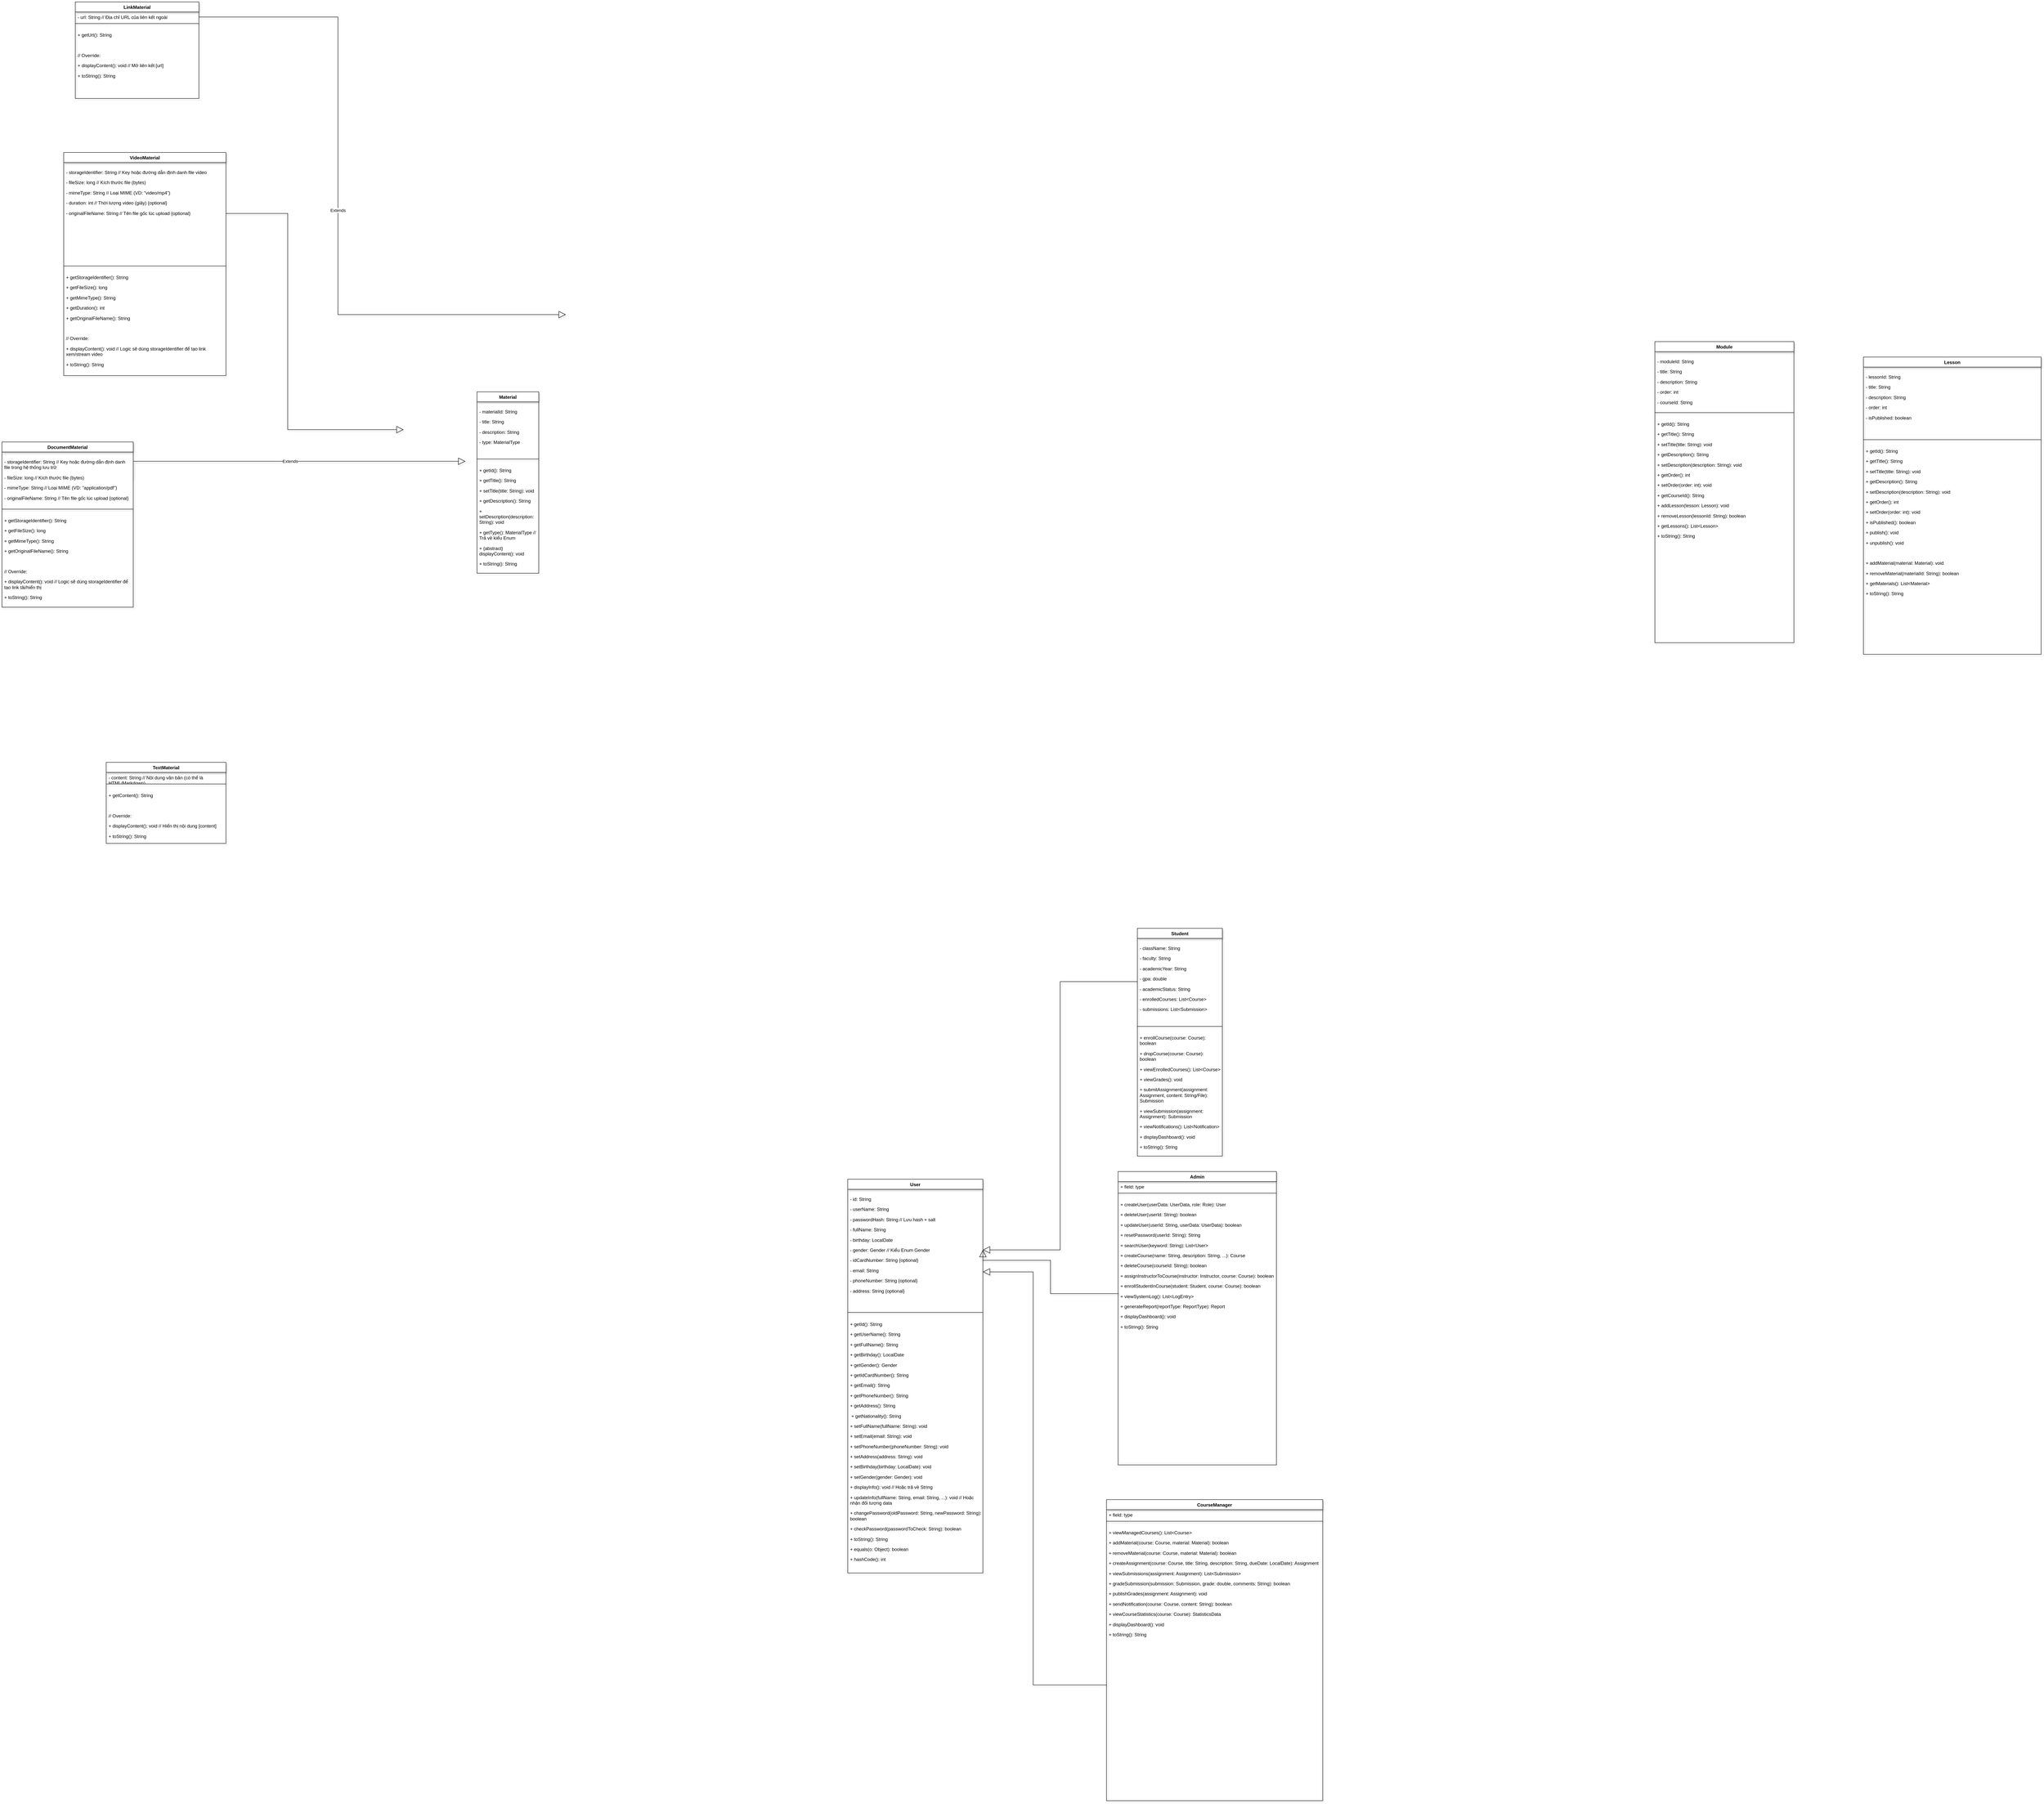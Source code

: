 <mxfile version="26.2.2">
  <diagram name="Page-1" id="1xVnO6OTS2RvEFYM70UW">
    <mxGraphModel dx="4930" dy="4628" grid="1" gridSize="10" guides="1" tooltips="1" connect="1" arrows="1" fold="1" page="1" pageScale="1" pageWidth="850" pageHeight="1100" math="0" shadow="0">
      <root>
        <mxCell id="0" />
        <mxCell id="1" parent="0" />
        <mxCell id="vWdL1QEMe_n-aXKPp4n5-1" value="User" style="swimlane;fontStyle=1;align=center;verticalAlign=top;childLayout=stackLayout;horizontal=1;startSize=26;horizontalStack=0;resizeParent=1;resizeParentMax=0;resizeLast=0;collapsible=1;marginBottom=0;whiteSpace=wrap;html=1;shadow=1;" vertex="1" parent="1">
          <mxGeometry x="190" y="60" width="350" height="1020" as="geometry" />
        </mxCell>
        <mxCell id="vWdL1QEMe_n-aXKPp4n5-2" value="&lt;div&gt;&lt;p&gt;- id: String&lt;/p&gt;&lt;p&gt;- userName: String&lt;/p&gt;&lt;p&gt;- passwordHash: String // Lưu hash + salt&lt;/p&gt;&lt;p&gt;- fullName: String&lt;/p&gt;&lt;p&gt;- birthday: LocalDate&lt;/p&gt;&lt;p&gt;- gender: Gender       // Kiểu Enum Gender&lt;/p&gt;&lt;p&gt;- idCardNumber: String {optional}&lt;/p&gt;&lt;p&gt;- email: String&lt;/p&gt;&lt;p&gt;- phoneNumber: String {optional}&lt;/p&gt;&lt;p&gt;- address: String {optional}&lt;/p&gt;&lt;/div&gt;" style="text;strokeColor=none;fillColor=none;align=left;verticalAlign=top;spacingLeft=4;spacingRight=4;overflow=hidden;rotatable=0;points=[[0,0.5],[1,0.5]];portConstraint=eastwest;whiteSpace=wrap;html=1;shadow=1;" vertex="1" parent="vWdL1QEMe_n-aXKPp4n5-1">
          <mxGeometry y="26" width="350" height="314" as="geometry" />
        </mxCell>
        <mxCell id="vWdL1QEMe_n-aXKPp4n5-3" value="" style="line;strokeWidth=1;fillColor=none;align=left;verticalAlign=middle;spacingTop=-1;spacingLeft=3;spacingRight=3;rotatable=0;labelPosition=right;points=[];portConstraint=eastwest;strokeColor=inherit;shadow=1;" vertex="1" parent="vWdL1QEMe_n-aXKPp4n5-1">
          <mxGeometry y="340" width="350" height="10" as="geometry" />
        </mxCell>
        <mxCell id="vWdL1QEMe_n-aXKPp4n5-4" value="&lt;p&gt;+ getId(): String&lt;/p&gt;&lt;p&gt;+ getUserName(): String&lt;/p&gt;&lt;p&gt;+ getFullName(): String&lt;/p&gt;&lt;p&gt;+ getBirthday(): LocalDate&lt;/p&gt;&lt;p&gt;+ getGender(): Gender&lt;/p&gt;&lt;p&gt;+ getIdCardNumber(): String&lt;/p&gt;&lt;p&gt;+ getEmail(): String&lt;/p&gt;&lt;p&gt;+ getPhoneNumber(): String&lt;/p&gt;&lt;p&gt;+ getAddress(): String&lt;/p&gt;&lt;p&gt;&amp;nbsp;+ getNationality(): String&lt;/p&gt;&lt;p&gt;+ setFullName(fullName: String): void&lt;/p&gt;&lt;p&gt;+ setEmail(email: String): void&lt;/p&gt;&lt;p&gt;+ setPhoneNumber(phoneNumber: String): void&lt;/p&gt;&lt;p&gt;+ setAddress(address: String): void&lt;/p&gt;&lt;p&gt;+ setBirthday(birthday: LocalDate): void&lt;/p&gt;&lt;p&gt;+ setGender(gender: Gender): void&lt;/p&gt;&lt;p&gt;+ displayInfo(): void // Hoặc trả về String&lt;/p&gt;&lt;p&gt;+ updateInfo(fullName: String, email: String, ...): void // Hoặc nhận đối tượng data&lt;/p&gt;&lt;p&gt;+ changePassword(oldPassword: String, newPassword: String): boolean&lt;/p&gt;&lt;p&gt;+ checkPassword(passwordToCheck: String): boolean&lt;/p&gt;&lt;p&gt;+ toString(): String&lt;/p&gt;&lt;p&gt;+ equals(o: Object): boolean&lt;/p&gt;&lt;p&gt;+ hashCode(): int&amp;nbsp;&lt;/p&gt;" style="text;strokeColor=none;fillColor=none;align=left;verticalAlign=top;spacingLeft=4;spacingRight=4;overflow=hidden;rotatable=0;points=[[0,0.5],[1,0.5]];portConstraint=eastwest;whiteSpace=wrap;html=1;shadow=1;" vertex="1" parent="vWdL1QEMe_n-aXKPp4n5-1">
          <mxGeometry y="350" width="350" height="670" as="geometry" />
        </mxCell>
        <mxCell id="vWdL1QEMe_n-aXKPp4n5-6" value="Student" style="swimlane;fontStyle=1;align=center;verticalAlign=top;childLayout=stackLayout;horizontal=1;startSize=26;horizontalStack=0;resizeParent=1;resizeParentMax=0;resizeLast=0;collapsible=1;marginBottom=0;whiteSpace=wrap;html=1;shadow=1;" vertex="1" parent="1">
          <mxGeometry x="940" y="-590" width="220" height="590" as="geometry" />
        </mxCell>
        <mxCell id="vWdL1QEMe_n-aXKPp4n5-7" value="&lt;p&gt;- className: String          &lt;/p&gt;&lt;p&gt;- faculty: String           &lt;/p&gt;&lt;p&gt;- academicYear: String      &lt;/p&gt;&lt;p&gt;- gpa: double                &lt;/p&gt;&lt;p&gt;- academicStatus: String     &lt;/p&gt;&lt;p&gt;- enrolledCourses: List&amp;lt;Course&amp;gt; &lt;/p&gt;&lt;p&gt;- submissions: List&amp;lt;Submission&amp;gt;&lt;/p&gt;" style="text;strokeColor=none;fillColor=none;align=left;verticalAlign=top;spacingLeft=4;spacingRight=4;overflow=hidden;rotatable=0;points=[[0,0.5],[1,0.5]];portConstraint=eastwest;whiteSpace=wrap;html=1;shadow=1;" vertex="1" parent="vWdL1QEMe_n-aXKPp4n5-6">
          <mxGeometry y="26" width="220" height="224" as="geometry" />
        </mxCell>
        <mxCell id="vWdL1QEMe_n-aXKPp4n5-8" value="" style="line;strokeWidth=1;fillColor=none;align=left;verticalAlign=middle;spacingTop=-1;spacingLeft=3;spacingRight=3;rotatable=0;labelPosition=right;points=[];portConstraint=eastwest;strokeColor=inherit;shadow=1;" vertex="1" parent="vWdL1QEMe_n-aXKPp4n5-6">
          <mxGeometry y="250" width="220" height="8" as="geometry" />
        </mxCell>
        <mxCell id="vWdL1QEMe_n-aXKPp4n5-9" value="&lt;p&gt;&lt;span style=&quot;background-color: transparent; color: light-dark(rgb(0, 0, 0), rgb(255, 255, 255));&quot;&gt;+ enrollCourse(course: Course): boolean&lt;/span&gt;&lt;/p&gt;&lt;p&gt;+ dropCourse(course: Course): boolean&lt;/p&gt;&lt;p&gt;+ viewEnrolledCourses(): List&amp;lt;Course&amp;gt;&lt;/p&gt;&lt;p&gt;+ viewGrades(): void &lt;/p&gt;&lt;p&gt;+ submitAssignment(assignment: Assignment, content: String/File): Submission&lt;/p&gt;&lt;p&gt;+ viewSubmission(assignment: Assignment): Submission&lt;/p&gt;&lt;p&gt;+ viewNotifications(): List&amp;lt;Notification&amp;gt;&lt;/p&gt;&lt;p&gt;+ displayDashboard(): void &lt;/p&gt;&lt;p&gt;+ toString(): String&amp;nbsp;&lt;/p&gt;" style="text;strokeColor=none;fillColor=none;align=left;verticalAlign=top;spacingLeft=4;spacingRight=4;overflow=hidden;rotatable=0;points=[[0,0.5],[1,0.5]];portConstraint=eastwest;whiteSpace=wrap;html=1;shadow=1;" vertex="1" parent="vWdL1QEMe_n-aXKPp4n5-6">
          <mxGeometry y="258" width="220" height="332" as="geometry" />
        </mxCell>
        <mxCell id="vWdL1QEMe_n-aXKPp4n5-10" value="" style="endArrow=block;endSize=16;endFill=0;html=1;rounded=0;entryX=1;entryY=0.5;entryDx=0;entryDy=0;exitX=0;exitY=0.5;exitDx=0;exitDy=0;shadow=1;flowAnimation=0;edgeStyle=orthogonalEdgeStyle;" edge="1" parent="1" source="vWdL1QEMe_n-aXKPp4n5-7" target="vWdL1QEMe_n-aXKPp4n5-2">
          <mxGeometry x="-0.002" width="160" relative="1" as="geometry">
            <mxPoint x="540" y="490" as="sourcePoint" />
            <mxPoint x="700" y="490" as="targetPoint" />
            <mxPoint as="offset" />
          </mxGeometry>
        </mxCell>
        <mxCell id="vWdL1QEMe_n-aXKPp4n5-11" value="Admin" style="swimlane;fontStyle=1;align=center;verticalAlign=top;childLayout=stackLayout;horizontal=1;startSize=26;horizontalStack=0;resizeParent=1;resizeParentMax=0;resizeLast=0;collapsible=1;marginBottom=0;whiteSpace=wrap;html=1;shadow=1;" vertex="1" parent="1">
          <mxGeometry x="890" y="40" width="410" height="760" as="geometry" />
        </mxCell>
        <mxCell id="vWdL1QEMe_n-aXKPp4n5-12" value="+ field: type" style="text;strokeColor=none;fillColor=none;align=left;verticalAlign=top;spacingLeft=4;spacingRight=4;overflow=hidden;rotatable=0;points=[[0,0.5],[1,0.5]];portConstraint=eastwest;whiteSpace=wrap;html=1;shadow=1;" vertex="1" parent="vWdL1QEMe_n-aXKPp4n5-11">
          <mxGeometry y="26" width="410" height="26" as="geometry" />
        </mxCell>
        <mxCell id="vWdL1QEMe_n-aXKPp4n5-13" value="" style="line;strokeWidth=1;fillColor=none;align=left;verticalAlign=middle;spacingTop=-1;spacingLeft=3;spacingRight=3;rotatable=0;labelPosition=right;points=[];portConstraint=eastwest;strokeColor=inherit;shadow=1;" vertex="1" parent="vWdL1QEMe_n-aXKPp4n5-11">
          <mxGeometry y="52" width="410" height="8" as="geometry" />
        </mxCell>
        <mxCell id="vWdL1QEMe_n-aXKPp4n5-14" value="&lt;p&gt;+ createUser(userData: UserData, role: Role): User &lt;/p&gt;&lt;p&gt;+ deleteUser(userId: String): boolean&lt;/p&gt;&lt;p&gt;+ updateUser(userId: String, userData: UserData): boolean&lt;/p&gt;&lt;p&gt;+ resetPassword(userId: String): String&amp;nbsp;&lt;/p&gt;&lt;p&gt;+ searchUser(keyword: String): List&amp;lt;User&amp;gt;&lt;/p&gt;&lt;p&gt;+ createCourse(name: String, description: String, ...): Course &lt;/p&gt;&lt;p&gt;+ deleteCourse(courseId: String): boolean&lt;/p&gt;&lt;p&gt;+ assignInstructorToCourse(instructor: Instructor, course: Course): boolean&lt;/p&gt;&lt;p&gt;+ enrollStudentInCourse(student: Student, course: Course): boolean&lt;/p&gt;&lt;p&gt;+ viewSystemLog(): List&amp;lt;LogEntry&amp;gt; &lt;/p&gt;&lt;p&gt;+ generateReport(reportType: ReportType): Report &lt;/p&gt;&lt;p&gt;+ displayDashboard(): void &lt;/p&gt;&lt;p&gt;+ toString(): String&amp;nbsp; &amp;nbsp; &amp;nbsp; &amp;nbsp;&lt;/p&gt;" style="text;strokeColor=none;fillColor=none;align=left;verticalAlign=top;spacingLeft=4;spacingRight=4;overflow=hidden;rotatable=0;points=[[0,0.5],[1,0.5]];portConstraint=eastwest;whiteSpace=wrap;html=1;shadow=1;" vertex="1" parent="vWdL1QEMe_n-aXKPp4n5-11">
          <mxGeometry y="60" width="410" height="700" as="geometry" />
        </mxCell>
        <mxCell id="vWdL1QEMe_n-aXKPp4n5-16" value="" style="endArrow=block;endSize=16;endFill=0;html=1;rounded=0;entryX=1;entryY=0.5;entryDx=0;entryDy=0;exitX=0.003;exitY=0.366;exitDx=0;exitDy=0;exitPerimeter=0;shadow=1;edgeStyle=orthogonalEdgeStyle;" edge="1" parent="1" source="vWdL1QEMe_n-aXKPp4n5-14" target="vWdL1QEMe_n-aXKPp4n5-2">
          <mxGeometry width="160" relative="1" as="geometry">
            <mxPoint x="720" y="370" as="sourcePoint" />
            <mxPoint x="880" y="370" as="targetPoint" />
            <Array as="points">
              <mxPoint x="715" y="356" />
              <mxPoint x="715" y="270" />
              <mxPoint x="540" y="270" />
            </Array>
          </mxGeometry>
        </mxCell>
        <mxCell id="vWdL1QEMe_n-aXKPp4n5-17" value="CourseManager" style="swimlane;fontStyle=1;align=center;verticalAlign=top;childLayout=stackLayout;horizontal=1;startSize=26;horizontalStack=0;resizeParent=1;resizeParentMax=0;resizeLast=0;collapsible=1;marginBottom=0;whiteSpace=wrap;html=1;shadow=1;" vertex="1" parent="1">
          <mxGeometry x="860" y="890" width="560" height="780" as="geometry" />
        </mxCell>
        <mxCell id="vWdL1QEMe_n-aXKPp4n5-18" value="+ field: type" style="text;strokeColor=none;fillColor=none;align=left;verticalAlign=top;spacingLeft=4;spacingRight=4;overflow=hidden;rotatable=0;points=[[0,0.5],[1,0.5]];portConstraint=eastwest;whiteSpace=wrap;html=1;shadow=1;" vertex="1" parent="vWdL1QEMe_n-aXKPp4n5-17">
          <mxGeometry y="26" width="560" height="26" as="geometry" />
        </mxCell>
        <mxCell id="vWdL1QEMe_n-aXKPp4n5-19" value="" style="line;strokeWidth=1;fillColor=none;align=left;verticalAlign=middle;spacingTop=-1;spacingLeft=3;spacingRight=3;rotatable=0;labelPosition=right;points=[];portConstraint=eastwest;strokeColor=inherit;shadow=1;" vertex="1" parent="vWdL1QEMe_n-aXKPp4n5-17">
          <mxGeometry y="52" width="560" height="8" as="geometry" />
        </mxCell>
        <mxCell id="vWdL1QEMe_n-aXKPp4n5-20" value="&lt;p&gt;+ viewManagedCourses(): List&amp;lt;Course&amp;gt;&lt;/p&gt;&lt;p&gt;+ addMaterial(course: Course, material: Material): boolean &lt;/p&gt;&lt;p&gt;+ removeMaterial(course: Course, material: Material): boolean &lt;/p&gt;&lt;p&gt;+ createAssignment(course: Course, title: String, description: String, dueDate: LocalDate): Assignment &lt;/p&gt;&lt;p&gt;+ viewSubmissions(assignment: Assignment): List&amp;lt;Submission&amp;gt;&lt;/p&gt;&lt;p&gt;+ gradeSubmission(submission: Submission, grade: double, comments: String): boolean &lt;/p&gt;&lt;p&gt;+ publishGrades(assignment: Assignment): void &lt;/p&gt;&lt;p&gt;+ sendNotification(course: Course, content: String): boolean&lt;/p&gt;&lt;p&gt;+ viewCourseStatistics(course: Course): StatisticsData &lt;/p&gt;&lt;p&gt;+ displayDashboard(): void&lt;/p&gt;&lt;p&gt;+ toString(): String&amp;nbsp; &amp;nbsp; &amp;nbsp; &amp;nbsp;&lt;/p&gt;" style="text;strokeColor=none;fillColor=none;align=left;verticalAlign=top;spacingLeft=4;spacingRight=4;overflow=hidden;rotatable=0;points=[[0,0.5],[1,0.5]];portConstraint=eastwest;whiteSpace=wrap;html=1;shadow=1;" vertex="1" parent="vWdL1QEMe_n-aXKPp4n5-17">
          <mxGeometry y="60" width="560" height="720" as="geometry" />
        </mxCell>
        <mxCell id="vWdL1QEMe_n-aXKPp4n5-21" value="" style="endArrow=block;endSize=16;endFill=0;html=1;rounded=0;exitX=0;exitY=0.5;exitDx=0;exitDy=0;shadow=1;edgeStyle=orthogonalEdgeStyle;" edge="1" parent="1">
          <mxGeometry x="0.0" width="160" relative="1" as="geometry">
            <mxPoint x="860" y="1370" as="sourcePoint" />
            <mxPoint x="540" y="300" as="targetPoint" />
            <Array as="points">
              <mxPoint x="670" y="1370" />
              <mxPoint x="670" y="300" />
            </Array>
            <mxPoint as="offset" />
          </mxGeometry>
        </mxCell>
        <mxCell id="vWdL1QEMe_n-aXKPp4n5-26" value="Lesson&lt;div&gt;&lt;br&gt;&lt;/div&gt;" style="swimlane;fontStyle=1;align=center;verticalAlign=top;childLayout=stackLayout;horizontal=1;startSize=26;horizontalStack=0;resizeParent=1;resizeParentMax=0;resizeLast=0;collapsible=1;marginBottom=0;whiteSpace=wrap;html=1;shadow=1;" vertex="1" parent="1">
          <mxGeometry x="2820" y="-2070" width="460" height="770" as="geometry" />
        </mxCell>
        <mxCell id="vWdL1QEMe_n-aXKPp4n5-27" value="&lt;p&gt;- lessonId: String           &lt;/p&gt;&lt;p&gt;- title: String             &lt;/p&gt;&lt;p&gt;- description: String        &lt;/p&gt;&lt;p&gt;- order: int                 &lt;/p&gt;&lt;p&gt;- isPublished: boolean&amp;nbsp; &amp;nbsp;&lt;/p&gt;" style="text;strokeColor=none;fillColor=none;align=left;verticalAlign=top;spacingLeft=4;spacingRight=4;overflow=hidden;rotatable=0;points=[[0,0.5],[1,0.5]];portConstraint=eastwest;whiteSpace=wrap;html=1;shadow=1;" vertex="1" parent="vWdL1QEMe_n-aXKPp4n5-26">
          <mxGeometry y="26" width="460" height="184" as="geometry" />
        </mxCell>
        <mxCell id="vWdL1QEMe_n-aXKPp4n5-28" value="" style="line;strokeWidth=1;fillColor=none;align=left;verticalAlign=middle;spacingTop=-1;spacingLeft=3;spacingRight=3;rotatable=0;labelPosition=right;points=[];portConstraint=eastwest;strokeColor=inherit;shadow=1;" vertex="1" parent="vWdL1QEMe_n-aXKPp4n5-26">
          <mxGeometry y="210" width="460" height="8" as="geometry" />
        </mxCell>
        <mxCell id="vWdL1QEMe_n-aXKPp4n5-29" value="&lt;p&gt;+ getId(): String&lt;/p&gt;&lt;p&gt;+ getTitle(): String&lt;/p&gt;&lt;p&gt;+ setTitle(title: String): void&lt;/p&gt;&lt;p&gt;+ getDescription(): String&lt;/p&gt;&lt;p&gt;+ setDescription(description: String): void&lt;/p&gt;&lt;p&gt;+ getOrder(): int&lt;/p&gt;&lt;p&gt;+ setOrder(order: int): void&lt;/p&gt;&lt;p&gt;+ isPublished(): boolean&lt;/p&gt;&lt;p&gt;+ publish(): void&lt;/p&gt;&lt;p&gt;+ unpublish(): void&lt;/p&gt;&lt;p&gt;&lt;br&gt;&lt;/p&gt;&lt;p&gt;+ addMaterial(material: Material): void&lt;/p&gt;&lt;p&gt;+ removeMaterial(materialId: String): boolean&lt;/p&gt;&lt;p&gt;+ getMaterials(): List&amp;lt;Material&amp;gt;&lt;/p&gt;&lt;p&gt;+ toString(): String&lt;/p&gt;" style="text;strokeColor=none;fillColor=none;align=left;verticalAlign=top;spacingLeft=4;spacingRight=4;overflow=hidden;rotatable=0;points=[[0,0.5],[1,0.5]];portConstraint=eastwest;whiteSpace=wrap;html=1;shadow=1;" vertex="1" parent="vWdL1QEMe_n-aXKPp4n5-26">
          <mxGeometry y="218" width="460" height="552" as="geometry" />
        </mxCell>
        <mxCell id="vWdL1QEMe_n-aXKPp4n5-30" value="Module" style="swimlane;fontStyle=1;align=center;verticalAlign=top;childLayout=stackLayout;horizontal=1;startSize=26;horizontalStack=0;resizeParent=1;resizeParentMax=0;resizeLast=0;collapsible=1;marginBottom=0;whiteSpace=wrap;html=1;shadow=1;" vertex="1" parent="1">
          <mxGeometry x="2280" y="-2110" width="360" height="780" as="geometry" />
        </mxCell>
        <mxCell id="vWdL1QEMe_n-aXKPp4n5-31" value="&lt;p&gt;- moduleId: String        &lt;/p&gt;&lt;p&gt;- title: String             &lt;/p&gt;&lt;p&gt;- description: String      &lt;/p&gt;&lt;p&gt;- order: int                &lt;/p&gt;&lt;p&gt;- courseId: String&amp;nbsp;&lt;/p&gt;" style="text;strokeColor=none;fillColor=none;align=left;verticalAlign=top;spacingLeft=4;spacingRight=4;overflow=hidden;rotatable=0;points=[[0,0.5],[1,0.5]];portConstraint=eastwest;whiteSpace=wrap;html=1;shadow=1;" vertex="1" parent="vWdL1QEMe_n-aXKPp4n5-30">
          <mxGeometry y="26" width="360" height="154" as="geometry" />
        </mxCell>
        <mxCell id="vWdL1QEMe_n-aXKPp4n5-32" value="" style="line;strokeWidth=1;fillColor=none;align=left;verticalAlign=middle;spacingTop=-1;spacingLeft=3;spacingRight=3;rotatable=0;labelPosition=right;points=[];portConstraint=eastwest;strokeColor=inherit;shadow=1;" vertex="1" parent="vWdL1QEMe_n-aXKPp4n5-30">
          <mxGeometry y="180" width="360" height="8" as="geometry" />
        </mxCell>
        <mxCell id="vWdL1QEMe_n-aXKPp4n5-33" value="&lt;p&gt;+ getId(): String&lt;/p&gt;&lt;p&gt;+ getTitle(): String&lt;/p&gt;&lt;p&gt;+ setTitle(title: String): void&lt;/p&gt;&lt;p&gt;+ getDescription(): String&lt;/p&gt;&lt;p&gt;+ setDescription(description: String): void&lt;/p&gt;&lt;p&gt;+ getOrder(): int&lt;/p&gt;&lt;p&gt;+ setOrder(order: int): void&lt;/p&gt;&lt;p&gt;+ getCourseId(): String&lt;/p&gt;&lt;p&gt;&lt;span style=&quot;background-color: transparent; color: light-dark(rgb(0, 0, 0), rgb(255, 255, 255));&quot;&gt;+ addLesson(lesson: Lesson): void&lt;/span&gt;&lt;/p&gt;&lt;p&gt;+ removeLesson(lessonId: String): boolean&lt;/p&gt;&lt;p&gt;+ getLessons(): List&amp;lt;Lesson&amp;gt;      &lt;/p&gt;&lt;p&gt;+ toString(): String&lt;/p&gt;" style="text;strokeColor=none;fillColor=none;align=left;verticalAlign=top;spacingLeft=4;spacingRight=4;overflow=hidden;rotatable=0;points=[[0,0.5],[1,0.5]];portConstraint=eastwest;whiteSpace=wrap;html=1;shadow=1;" vertex="1" parent="vWdL1QEMe_n-aXKPp4n5-30">
          <mxGeometry y="188" width="360" height="592" as="geometry" />
        </mxCell>
        <mxCell id="vWdL1QEMe_n-aXKPp4n5-34" value="Material" style="swimlane;fontStyle=1;align=center;verticalAlign=top;childLayout=stackLayout;horizontal=1;startSize=26;horizontalStack=0;resizeParent=1;resizeParentMax=0;resizeLast=0;collapsible=1;marginBottom=0;whiteSpace=wrap;html=1;shadow=1;" vertex="1" parent="1">
          <mxGeometry x="-770" y="-1980" width="160" height="470" as="geometry" />
        </mxCell>
        <mxCell id="vWdL1QEMe_n-aXKPp4n5-35" value="&lt;p&gt;- materialId: String        &lt;/p&gt;&lt;p&gt;- title: String             &lt;/p&gt;&lt;p&gt;- description: String        &lt;/p&gt;&lt;p&gt;- type: MaterialType&amp;nbsp;&lt;/p&gt;" style="text;strokeColor=none;fillColor=none;align=left;verticalAlign=top;spacingLeft=4;spacingRight=4;overflow=hidden;rotatable=0;points=[[0,0.5],[1,0.5]];portConstraint=eastwest;whiteSpace=wrap;html=1;shadow=1;" vertex="1" parent="vWdL1QEMe_n-aXKPp4n5-34">
          <mxGeometry y="26" width="160" height="144" as="geometry" />
        </mxCell>
        <mxCell id="vWdL1QEMe_n-aXKPp4n5-36" value="" style="line;strokeWidth=1;fillColor=none;align=left;verticalAlign=middle;spacingTop=-1;spacingLeft=3;spacingRight=3;rotatable=0;labelPosition=right;points=[];portConstraint=eastwest;strokeColor=inherit;shadow=1;" vertex="1" parent="vWdL1QEMe_n-aXKPp4n5-34">
          <mxGeometry y="170" width="160" height="8" as="geometry" />
        </mxCell>
        <mxCell id="vWdL1QEMe_n-aXKPp4n5-37" value="&lt;p&gt;+ getId(): String&lt;/p&gt;&lt;p&gt;+ getTitle(): String&lt;/p&gt;&lt;p&gt;+ setTitle(title: String): void&lt;/p&gt;&lt;p&gt;+ getDescription(): String&lt;/p&gt;&lt;p&gt;+ setDescription(description: String): void&lt;/p&gt;&lt;p&gt;+ getType(): MaterialType // Trả về kiểu Enum&lt;/p&gt;&lt;p&gt;+ {abstract} displayContent(): void &lt;/p&gt;&lt;p&gt;+ toString(): String&lt;/p&gt;" style="text;strokeColor=none;fillColor=none;align=left;verticalAlign=top;spacingLeft=4;spacingRight=4;overflow=hidden;rotatable=0;points=[[0,0.5],[1,0.5]];portConstraint=eastwest;whiteSpace=wrap;html=1;shadow=1;" vertex="1" parent="vWdL1QEMe_n-aXKPp4n5-34">
          <mxGeometry y="178" width="160" height="292" as="geometry" />
        </mxCell>
        <mxCell id="vWdL1QEMe_n-aXKPp4n5-38" value="DocumentMaterial" style="swimlane;fontStyle=1;align=center;verticalAlign=top;childLayout=stackLayout;horizontal=1;startSize=26;horizontalStack=0;resizeParent=1;resizeParentMax=0;resizeLast=0;collapsible=1;marginBottom=0;whiteSpace=wrap;html=1;shadow=1;" vertex="1" parent="1">
          <mxGeometry x="-2000" y="-1850" width="340" height="428" as="geometry" />
        </mxCell>
        <mxCell id="vWdL1QEMe_n-aXKPp4n5-39" value="&lt;p&gt;- storageIdentifier: String  // Key hoặc đường dẫn định danh file trong hệ thống lưu trữ&lt;/p&gt;&lt;p&gt;- fileSize: long             // Kích thước file (bytes)&lt;/p&gt;&lt;p&gt;- mimeType: String           // Loại MIME (VD: &quot;application/pdf&quot;)&lt;/p&gt;&lt;p&gt;- originalFileName: String   // Tên file gốc lúc upload {optional}&lt;/p&gt;" style="text;strokeColor=none;fillColor=none;align=left;verticalAlign=top;spacingLeft=4;spacingRight=4;overflow=hidden;rotatable=0;points=[[0,0.5],[1,0.5]];portConstraint=eastwest;whiteSpace=wrap;html=1;shadow=1;" vertex="1" parent="vWdL1QEMe_n-aXKPp4n5-38">
          <mxGeometry y="26" width="340" height="144" as="geometry" />
        </mxCell>
        <mxCell id="vWdL1QEMe_n-aXKPp4n5-40" value="" style="line;strokeWidth=1;fillColor=none;align=left;verticalAlign=middle;spacingTop=-1;spacingLeft=3;spacingRight=3;rotatable=0;labelPosition=right;points=[];portConstraint=eastwest;strokeColor=inherit;shadow=1;" vertex="1" parent="vWdL1QEMe_n-aXKPp4n5-38">
          <mxGeometry y="170" width="340" height="8" as="geometry" />
        </mxCell>
        <mxCell id="vWdL1QEMe_n-aXKPp4n5-41" value="&lt;p&gt;+ getStorageIdentifier(): String&lt;/p&gt;&lt;p&gt;+ getFileSize(): long&lt;/p&gt;&lt;p&gt;+ getMimeType(): String&lt;/p&gt;&lt;p&gt;+ getOriginalFileName(): String&lt;/p&gt;&lt;p&gt;&lt;br&gt;&lt;/p&gt;&lt;p&gt;// Override:&lt;/p&gt;&lt;p&gt;+ displayContent(): void   // Logic sẽ dùng storageIdentifier để tạo link tải/hiển thị&lt;/p&gt;&lt;p&gt;+ toString(): String&lt;/p&gt;" style="text;strokeColor=none;fillColor=none;align=left;verticalAlign=top;spacingLeft=4;spacingRight=4;overflow=hidden;rotatable=0;points=[[0,0.5],[1,0.5]];portConstraint=eastwest;whiteSpace=wrap;html=1;shadow=1;" vertex="1" parent="vWdL1QEMe_n-aXKPp4n5-38">
          <mxGeometry y="178" width="340" height="250" as="geometry" />
        </mxCell>
        <mxCell id="vWdL1QEMe_n-aXKPp4n5-42" value="VideoMaterial" style="swimlane;fontStyle=1;align=center;verticalAlign=top;childLayout=stackLayout;horizontal=1;startSize=26;horizontalStack=0;resizeParent=1;resizeParentMax=0;resizeLast=0;collapsible=1;marginBottom=0;whiteSpace=wrap;html=1;shadow=1;" vertex="1" parent="1">
          <mxGeometry x="-1840" y="-2600" width="420" height="578" as="geometry" />
        </mxCell>
        <mxCell id="vWdL1QEMe_n-aXKPp4n5-43" value="&lt;p&gt;- storageIdentifier: String  // Key hoặc đường dẫn định danh file video&lt;/p&gt;&lt;p&gt;- fileSize: long             // Kích thước file (bytes)&lt;/p&gt;&lt;p&gt;- mimeType: String           // Loại MIME (VD: &quot;video/mp4&quot;)&lt;/p&gt;&lt;p&gt;- duration: int              // Thời lượng video (giây) {optional}&lt;/p&gt;&lt;p&gt;- originalFileName: String   // Tên file gốc lúc upload {optional}&lt;/p&gt;" style="text;strokeColor=none;fillColor=none;align=left;verticalAlign=top;spacingLeft=4;spacingRight=4;overflow=hidden;rotatable=0;points=[[0,0.5],[1,0.5]];portConstraint=eastwest;whiteSpace=wrap;html=1;shadow=1;" vertex="1" parent="vWdL1QEMe_n-aXKPp4n5-42">
          <mxGeometry y="26" width="420" height="264" as="geometry" />
        </mxCell>
        <mxCell id="vWdL1QEMe_n-aXKPp4n5-44" value="" style="line;strokeWidth=1;fillColor=none;align=left;verticalAlign=middle;spacingTop=-1;spacingLeft=3;spacingRight=3;rotatable=0;labelPosition=right;points=[];portConstraint=eastwest;strokeColor=inherit;shadow=1;" vertex="1" parent="vWdL1QEMe_n-aXKPp4n5-42">
          <mxGeometry y="290" width="420" height="8" as="geometry" />
        </mxCell>
        <mxCell id="vWdL1QEMe_n-aXKPp4n5-45" value="&lt;p&gt;+ getStorageIdentifier(): String&lt;/p&gt;&lt;p&gt;+ getFileSize(): long&lt;/p&gt;&lt;p&gt;+ getMimeType(): String&lt;/p&gt;&lt;p&gt;+ getDuration(): int&lt;/p&gt;&lt;p&gt;+ getOriginalFileName(): String&lt;/p&gt;&lt;p&gt;&lt;br&gt;&lt;/p&gt;&lt;p&gt;// Override:&lt;/p&gt;&lt;p&gt;+ displayContent(): void   // Logic sẽ dùng storageIdentifier để tạo link xem/stream video&lt;/p&gt;&lt;p&gt;+ toString(): String&lt;/p&gt;" style="text;strokeColor=none;fillColor=none;align=left;verticalAlign=top;spacingLeft=4;spacingRight=4;overflow=hidden;rotatable=0;points=[[0,0.5],[1,0.5]];portConstraint=eastwest;whiteSpace=wrap;html=1;shadow=1;" vertex="1" parent="vWdL1QEMe_n-aXKPp4n5-42">
          <mxGeometry y="298" width="420" height="280" as="geometry" />
        </mxCell>
        <mxCell id="vWdL1QEMe_n-aXKPp4n5-51" value="LinkMaterial" style="swimlane;fontStyle=1;align=center;verticalAlign=top;childLayout=stackLayout;horizontal=1;startSize=26;horizontalStack=0;resizeParent=1;resizeParentMax=0;resizeLast=0;collapsible=1;marginBottom=0;whiteSpace=wrap;html=1;shadow=1;" vertex="1" parent="1">
          <mxGeometry x="-1810" y="-2990" width="320" height="250" as="geometry" />
        </mxCell>
        <mxCell id="vWdL1QEMe_n-aXKPp4n5-52" value="- url: String                // Địa chỉ URL của liên kết ngoài&lt;div&gt;&lt;br/&gt;&lt;/div&gt;" style="text;strokeColor=none;fillColor=none;align=left;verticalAlign=top;spacingLeft=4;spacingRight=4;overflow=hidden;rotatable=0;points=[[0,0.5],[1,0.5]];portConstraint=eastwest;whiteSpace=wrap;html=1;shadow=1;" vertex="1" parent="vWdL1QEMe_n-aXKPp4n5-51">
          <mxGeometry y="26" width="320" height="26" as="geometry" />
        </mxCell>
        <mxCell id="vWdL1QEMe_n-aXKPp4n5-53" value="" style="line;strokeWidth=1;fillColor=none;align=left;verticalAlign=middle;spacingTop=-1;spacingLeft=3;spacingRight=3;rotatable=0;labelPosition=right;points=[];portConstraint=eastwest;strokeColor=inherit;shadow=1;" vertex="1" parent="vWdL1QEMe_n-aXKPp4n5-51">
          <mxGeometry y="52" width="320" height="8" as="geometry" />
        </mxCell>
        <mxCell id="vWdL1QEMe_n-aXKPp4n5-54" value="&lt;p&gt;+ getUrl(): String&lt;/p&gt;&lt;p&gt;&lt;br&gt;&lt;/p&gt;&lt;p&gt;// Override:&lt;/p&gt;&lt;p&gt;+ displayContent(): void   // Mở liên kết [url]&lt;/p&gt;&lt;p&gt;+ toString(): String&lt;/p&gt;" style="text;strokeColor=none;fillColor=none;align=left;verticalAlign=top;spacingLeft=4;spacingRight=4;overflow=hidden;rotatable=0;points=[[0,0.5],[1,0.5]];portConstraint=eastwest;whiteSpace=wrap;html=1;shadow=1;" vertex="1" parent="vWdL1QEMe_n-aXKPp4n5-51">
          <mxGeometry y="60" width="320" height="190" as="geometry" />
        </mxCell>
        <mxCell id="vWdL1QEMe_n-aXKPp4n5-55" value="TextMaterial" style="swimlane;fontStyle=1;align=center;verticalAlign=top;childLayout=stackLayout;horizontal=1;startSize=26;horizontalStack=0;resizeParent=1;resizeParentMax=0;resizeLast=0;collapsible=1;marginBottom=0;whiteSpace=wrap;html=1;shadow=1;" vertex="1" parent="1">
          <mxGeometry x="-1730" y="-1020" width="310" height="210" as="geometry" />
        </mxCell>
        <mxCell id="vWdL1QEMe_n-aXKPp4n5-56" value="- content: String            // Nội dung văn bản (có thể là HTML/Markdown)&lt;div&gt;&lt;br/&gt;&lt;/div&gt;" style="text;strokeColor=none;fillColor=none;align=left;verticalAlign=top;spacingLeft=4;spacingRight=4;overflow=hidden;rotatable=0;points=[[0,0.5],[1,0.5]];portConstraint=eastwest;whiteSpace=wrap;html=1;shadow=1;" vertex="1" parent="vWdL1QEMe_n-aXKPp4n5-55">
          <mxGeometry y="26" width="310" height="26" as="geometry" />
        </mxCell>
        <mxCell id="vWdL1QEMe_n-aXKPp4n5-57" value="" style="line;strokeWidth=1;fillColor=none;align=left;verticalAlign=middle;spacingTop=-1;spacingLeft=3;spacingRight=3;rotatable=0;labelPosition=right;points=[];portConstraint=eastwest;strokeColor=inherit;shadow=1;" vertex="1" parent="vWdL1QEMe_n-aXKPp4n5-55">
          <mxGeometry y="52" width="310" height="8" as="geometry" />
        </mxCell>
        <mxCell id="vWdL1QEMe_n-aXKPp4n5-58" value="&lt;p&gt;+ getContent(): String&lt;/p&gt;&lt;p&gt;&lt;br&gt;&lt;/p&gt;&lt;p&gt;// Override:&lt;/p&gt;&lt;p&gt;+ displayContent(): void   // Hiển thị nội dung [content]&lt;/p&gt;&lt;p&gt;+ toString(): String&lt;/p&gt;" style="text;strokeColor=none;fillColor=none;align=left;verticalAlign=top;spacingLeft=4;spacingRight=4;overflow=hidden;rotatable=0;points=[[0,0.5],[1,0.5]];portConstraint=eastwest;whiteSpace=wrap;html=1;shadow=1;" vertex="1" parent="vWdL1QEMe_n-aXKPp4n5-55">
          <mxGeometry y="60" width="310" height="150" as="geometry" />
        </mxCell>
        <mxCell id="vWdL1QEMe_n-aXKPp4n5-59" value="" style="endArrow=block;endSize=16;endFill=0;html=1;rounded=0;exitX=1;exitY=0.5;exitDx=0;exitDy=0;edgeStyle=orthogonalEdgeStyle;shadow=1;" edge="1" parent="1" source="vWdL1QEMe_n-aXKPp4n5-43">
          <mxGeometry width="160" relative="1" as="geometry">
            <mxPoint x="-1240" y="-1700" as="sourcePoint" />
            <mxPoint x="-960" y="-1882" as="targetPoint" />
            <Array as="points">
              <mxPoint x="-1260" y="-2442" />
              <mxPoint x="-1260" y="-1882" />
            </Array>
          </mxGeometry>
        </mxCell>
        <mxCell id="vWdL1QEMe_n-aXKPp4n5-64" value="Extends" style="endArrow=block;endSize=16;endFill=0;html=1;rounded=0;edgeStyle=orthogonalEdgeStyle;exitX=1;exitY=0.5;exitDx=0;exitDy=0;shadow=1;" edge="1" parent="1" source="vWdL1QEMe_n-aXKPp4n5-52">
          <mxGeometry width="160" relative="1" as="geometry">
            <mxPoint x="-1130" y="-1910" as="sourcePoint" />
            <mxPoint x="-540" y="-2180" as="targetPoint" />
            <Array as="points">
              <mxPoint x="-1130" y="-2951" />
              <mxPoint x="-1130" y="-2180" />
              <mxPoint x="-690" y="-2180" />
            </Array>
          </mxGeometry>
        </mxCell>
        <mxCell id="vWdL1QEMe_n-aXKPp4n5-67" value="Extends" style="endArrow=block;endSize=16;endFill=0;html=1;rounded=0;edgeStyle=orthogonalEdgeStyle;exitX=1;exitY=0.5;exitDx=0;exitDy=0;shadow=1;" edge="1" parent="1" source="vWdL1QEMe_n-aXKPp4n5-39">
          <mxGeometry width="160" relative="1" as="geometry">
            <mxPoint x="-1360" y="-1790" as="sourcePoint" />
            <mxPoint x="-800" y="-1800" as="targetPoint" />
            <Array as="points">
              <mxPoint x="-1660" y="-1800" />
              <mxPoint x="-800" y="-1800" />
            </Array>
          </mxGeometry>
        </mxCell>
      </root>
    </mxGraphModel>
  </diagram>
</mxfile>
